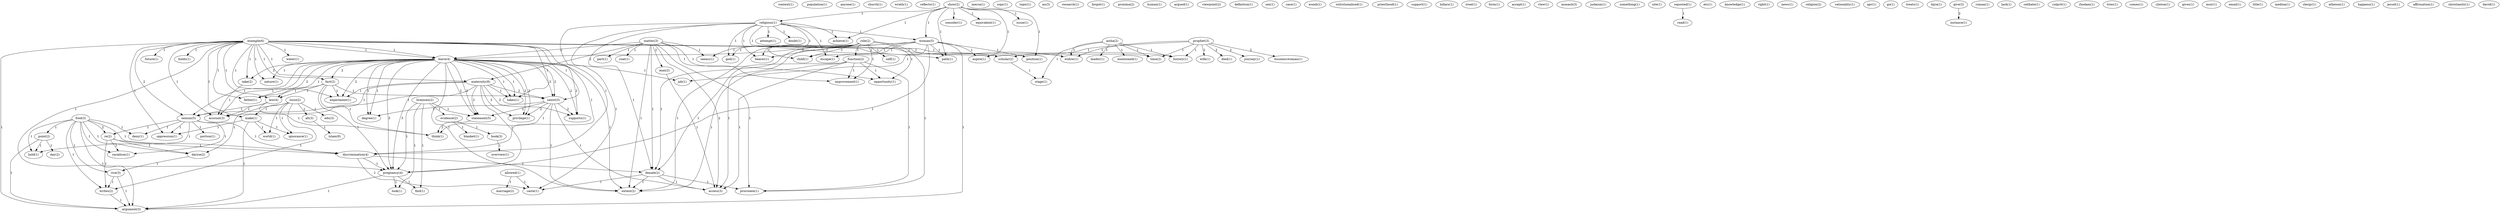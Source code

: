 digraph G {
  context [ label="context(1)" ];
  population [ label="population(1)" ];
  anyone [ label="anyone(1)" ];
  church [ label="church(1)" ];
  wrath [ label="wrath(1)" ];
  reflects [ label="reflects(1)" ];
  example [ label="example(6)" ];
  future [ label="future(1)" ];
  leave [ label="leave(4)" ];
  nature [ label="nature(1)" ];
  take [ label="take(2)" ];
  fact [ label="fact(2)" ];
  law [ label="law(4)" ];
  father [ label="father(1)" ];
  holds [ label="holds(1)" ];
  maternity [ label="maternity(8)" ];
  sexism [ label="sexism(5)" ];
  history [ label="history(1)" ];
  account [ label="account(3)" ];
  scholar [ label="scholar(2)" ];
  experiment [ label="experiment(1)" ];
  leave [ label="leave(4)" ];
  make [ label="make(1)" ];
  sexist [ label="sexist(5)" ];
  discrimination [ label="discrimination(4)" ];
  takes [ label="takes(1)" ];
  pregnancy [ label="pregnancy(4)" ];
  water [ label="water(1)" ];
  oppression [ label="oppression(1)" ];
  time [ label="time(2)" ];
  argument [ label="argument(3)" ];
  widow [ label="widow(1)" ];
  mecca [ label="mecca(1)" ];
  show [ label="show(2)" ];
  religious [ label="religious(1)" ];
  consider [ label="consider(1)" ];
  achieve [ label="achieve(1)" ];
  woman [ label="woman(5)" ];
  path [ label="path(1)" ];
  equivalent [ label="equivalent(1)" ];
  aspire [ label="aspire(1)" ];
  issue [ label="issue(1)" ];
  position [ label="position(1)" ];
  copy [ label="copy(1)" ];
  topic [ label="topic(1)" ];
  au [ label="au(3)" ];
  research [ label="research(1)" ];
  forgot [ label="forgot(1)" ];
  proxima [ label="proxima(2)" ];
  human [ label="human(1)" ];
  allowed [ label="allowed(1)" ];
  marriage [ label="marriage(2)" ];
  caste [ label="caste(1)" ];
  argued [ label="argued(1)" ];
  viewpoint [ label="viewpoint(2)" ];
  role [ label="role(2)" ];
  god [ label="god(1)" ];
  self [ label="self(1)" ];
  function [ label="function(2)" ];
  seems [ label="seems(1)" ];
  bearer [ label="bearer(1)" ];
  improvement [ label="improvement(1)" ];
  opportunity [ label="opportunity(1)" ];
  child [ label="child(1)" ];
  female [ label="female(2)" ];
  extent [ label="extent(2)" ];
  access [ label="access(3)" ];
  procreate [ label="procreate(1)" ];
  definition [ label="definition(1)" ];
  sex [ label="sex(1)" ];
  case [ label="case(1)" ];
  prophet [ label="prophet(3)" ];
  wife [ label="wife(1)" ];
  died [ label="died(1)" ];
  journey [ label="journey(1)" ];
  businesswoman [ label="businesswoman(1)" ];
  attempt [ label="attempt(1)" ];
  doubt [ label="doubt(1)" ];
  escape [ label="escape(1)" ];
  job [ label="job(1)" ];
  statement [ label="statement(5)" ];
  degree [ label="degree(1)" ];
  privilege [ label="privilege(1)" ];
  supports [ label="supports(1)" ];
  womb [ label="womb(1)" ];
  istitutionalised [ label="istitutionalised(1)" ];
  priesthood [ label="priesthood(1)" ];
  support [ label="support(1)" ];
  hillary [ label="hillary(1)" ];
  matter [ label="matter(3)" ];
  part [ label="part(1)" ];
  man [ label="man(2)" ];
  coat [ label="coat(1)" ];
  treat [ label="treat(1)" ];
  form [ label="form(1)" ];
  accept [ label="accept(1)" ];
  view [ label="view(1)" ];
  monash [ label="monash(3)" ];
  judaism [ label="judaism(1)" ];
  something [ label="something(1)" ];
  site [ label="site(1)" ];
  think [ label="think(1)" ];
  lucio [ label="lucio(2)" ];
  edu [ label="edu(3)" ];
  world [ label="world(1)" ];
  ignorance [ label="ignorance(1)" ];
  darice [ label="darice(2)" ];
  alt [ label="alt(3)" ];
  writes [ label="writes(2)" ];
  read [ label="read(1)" ];
  etc [ label="etc(1)" ];
  knowledge [ label="knowledge(1)" ];
  right [ label="right(1)" ];
  news [ label="news(1)" ];
  religion [ label="religion(2)" ];
  rationality [ label="rationality(1)" ];
  apr [ label="apr(1)" ];
  go [ label="go(1)" ];
  aisha [ label="aisha(2)" ];
  leader [ label="leader(1)" ];
  stage [ label="stage(1)" ];
  mentioned [ label="mentioned(1)" ];
  treats [ label="treats(1)" ];
  brainsex [ label="brainsex(2)" ];
  evidence [ label="evidence(2)" ];
  look [ label="look(1)" ];
  find [ label="find(1)" ];
  portion [ label="portion(1)" ];
  deny [ label="deny(1)" ];
  re [ label="re(2)" ];
  hold [ label="hold(1)" ];
  racialism [ label="racialism(1)" ];
  hijra [ label="hijra(1)" ];
  blanket [ label="blanket(1)" ];
  book [ label="book(3)" ];
  give [ label="give(3)" ];
  instance [ label="instance(1)" ];
  roman [ label="roman(1)" ];
  lack [ label="lack(1)" ];
  celibate [ label="celibate(1)" ];
  culprit [ label="culprit(1)" ];
  rhodam [ label="rhodam(1)" ];
  fred [ label="fred(3)" ];
  point [ label="point(2)" ];
  rice [ label="rice(3)" ];
  day [ label="day(2)" ];
  overview [ label="overview(1)" ];
  tries [ label="tries(1)" ];
  comes [ label="comes(1)" ];
  clinton [ label="clinton(1)" ];
  gives [ label="gives(1)" ];
  reposted [ label="reposted(1)" ];
  read [ label="read(1)" ];
  moir [ label="moir(1)" ];
  email [ label="email(1)" ];
  title [ label="title(1)" ];
  medina [ label="medina(1)" ];
  clergy [ label="clergy(1)" ];
  atheism [ label="atheism(1)" ];
  islam [ label="islam(9)" ];
  happens [ label="happens(1)" ];
  jessel [ label="jessel(1)" ];
  affirmation [ label="affirmation(1)" ];
  christianity [ label="christianity(1)" ];
  david [ label="david(1)" ];
  example -> future [ label="1" ];
  example -> leave [ label="1" ];
  example -> nature [ label="1" ];
  example -> take [ label="1" ];
  example -> fact [ label="1" ];
  example -> law [ label="1" ];
  example -> father [ label="1" ];
  example -> holds [ label="1" ];
  example -> maternity [ label="1" ];
  example -> sexism [ label="2" ];
  example -> history [ label="1" ];
  example -> account [ label="1" ];
  example -> scholar [ label="1" ];
  example -> experiment [ label="1" ];
  example -> leave [ label="1" ];
  example -> make [ label="1" ];
  example -> sexist [ label="1" ];
  example -> discrimination [ label="1" ];
  example -> takes [ label="1" ];
  example -> pregnancy [ label="1" ];
  example -> water [ label="1" ];
  example -> oppression [ label="1" ];
  example -> time [ label="1" ];
  example -> argument [ label="1" ];
  example -> widow [ label="1" ];
  show -> religious [ label="1" ];
  show -> consider [ label="1" ];
  show -> achieve [ label="1" ];
  show -> woman [ label="1" ];
  show -> path [ label="1" ];
  show -> equivalent [ label="1" ];
  show -> aspire [ label="1" ];
  show -> issue [ label="1" ];
  show -> position [ label="1" ];
  allowed -> marriage [ label="1" ];
  allowed -> caste [ label="1" ];
  role -> god [ label="1" ];
  role -> self [ label="1" ];
  role -> function [ label="1" ];
  role -> seems [ label="1" ];
  role -> bearer [ label="1" ];
  role -> improvement [ label="1" ];
  role -> opportunity [ label="1" ];
  role -> child [ label="1" ];
  role -> female [ label="1" ];
  role -> extent [ label="1" ];
  role -> access [ label="1" ];
  role -> procreate [ label="1" ];
  prophet -> wife [ label="2" ];
  prophet -> died [ label="2" ];
  prophet -> journey [ label="2" ];
  prophet -> history [ label="1" ];
  prophet -> scholar [ label="1" ];
  prophet -> businesswoman [ label="2" ];
  prophet -> time [ label="1" ];
  prophet -> widow [ label="1" ];
  religious -> achieve [ label="1" ];
  religious -> attempt [ label="1" ];
  religious -> god [ label="1" ];
  religious -> woman [ label="1" ];
  religious -> doubt [ label="1" ];
  religious -> path [ label="1" ];
  religious -> bearer [ label="1" ];
  religious -> escape [ label="1" ];
  religious -> child [ label="1" ];
  religious -> discrimination [ label="1" ];
  religious -> female [ label="1" ];
  religious -> caste [ label="1" ];
  leave -> nature [ label="1" ];
  leave -> take [ label="2" ];
  leave -> fact [ label="2" ];
  leave -> law [ label="1" ];
  leave -> father [ label="2" ];
  leave -> job [ label="1" ];
  leave -> sexism [ label="1" ];
  leave -> account [ label="1" ];
  leave -> experiment [ label="2" ];
  leave -> sexist [ label="2" ];
  leave -> statement [ label="2" ];
  leave -> takes [ label="1" ];
  leave -> pregnancy [ label="3" ];
  leave -> degree [ label="1" ];
  leave -> extent [ label="1" ];
  leave -> privilege [ label="2" ];
  leave -> supports [ label="2" ];
  function -> improvement [ label="1" ];
  function -> opportunity [ label="1" ];
  function -> female [ label="1" ];
  function -> extent [ label="1" ];
  function -> access [ label="1" ];
  function -> procreate [ label="1" ];
  matter -> maternity [ label="2" ];
  matter -> seems [ label="1" ];
  matter -> improvement [ label="1" ];
  matter -> opportunity [ label="1" ];
  matter -> part [ label="1" ];
  matter -> leave [ label="2" ];
  matter -> man [ label="2" ];
  matter -> female [ label="1" ];
  matter -> extent [ label="1" ];
  matter -> access [ label="2" ];
  matter -> coat [ label="1" ];
  matter -> procreate [ label="1" ];
  take -> account [ label="1" ];
  woman -> job [ label="1" ];
  woman -> path [ label="1" ];
  woman -> bearer [ label="1" ];
  woman -> aspire [ label="1" ];
  woman -> escape [ label="1" ];
  woman -> child [ label="1" ];
  woman -> leave [ label="1" ];
  woman -> position [ label="1" ];
  woman -> pregnancy [ label="1" ];
  woman -> argument [ label="1" ];
  fact -> law [ label="1" ];
  fact -> father [ label="1" ];
  fact -> experiment [ label="1" ];
  fact -> sexist [ label="1" ];
  fact -> pregnancy [ label="1" ];
  fact -> think [ label="1" ];
  lucio -> edu [ label="1" ];
  lucio -> make [ label="1" ];
  lucio -> world [ label="1" ];
  lucio -> ignorance [ label="1" ];
  lucio -> darice [ label="1" ];
  lucio -> alt [ label="1" ];
  lucio -> writes [ label="1" ];
  law -> sexism [ label="1" ];
  law -> account [ label="1" ];
  law -> think [ label="1" ];
  maternity -> sexism [ label="1" ];
  maternity -> account [ label="1" ];
  maternity -> experiment [ label="1" ];
  maternity -> sexist [ label="2" ];
  maternity -> statement [ label="2" ];
  maternity -> takes [ label="1" ];
  maternity -> pregnancy [ label="1" ];
  maternity -> privilege [ label="2" ];
  maternity -> supports [ label="2" ];
  aisha -> leader [ label="1" ];
  aisha -> history [ label="1" ];
  aisha -> stage [ label="1" ];
  aisha -> time [ label="1" ];
  aisha -> mentioned [ label="1" ];
  aisha -> widow [ label="1" ];
  brainsex -> evidence [ label="1" ];
  brainsex -> statement [ label="1" ];
  brainsex -> pregnancy [ label="1" ];
  brainsex -> look [ label="1" ];
  brainsex -> find [ label="1" ];
  sexism -> portion [ label="1" ];
  sexism -> deny [ label="1" ];
  sexism -> re [ label="1" ];
  sexism -> hold [ label="1" ];
  sexism -> discrimination [ label="1" ];
  sexism -> oppression [ label="1" ];
  sexism -> racialism [ label="1" ];
  evidence -> blanket [ label="1" ];
  evidence -> book [ label="1" ];
  give -> instance [ label="2" ];
  fred -> point [ label="1" ];
  fred -> deny [ label="1" ];
  fred -> re [ label="2" ];
  fred -> hold [ label="1" ];
  fred -> discrimination [ label="1" ];
  fred -> darice [ label="1" ];
  fred -> rice [ label="1" ];
  fred -> writes [ label="1" ];
  fred -> racialism [ label="1" ];
  fred -> argument [ label="1" ];
  point -> hold [ label="1" ];
  point -> day [ label="1" ];
  point -> argument [ label="1" ];
  book -> overview [ label="1" ];
  scholar -> stage [ label="1" ];
  reposted -> read [ label="1" ];
  re -> discrimination [ label="1" ];
  re -> darice [ label="1" ];
  re -> writes [ label="1" ];
  re -> racialism [ label="1" ];
  leave -> sexist [ label="2" ];
  leave -> statement [ label="2" ];
  leave -> takes [ label="1" ];
  leave -> pregnancy [ label="3" ];
  leave -> degree [ label="1" ];
  leave -> extent [ label="1" ];
  leave -> privilege [ label="2" ];
  leave -> supports [ label="2" ];
  make -> oppression [ label="1" ];
  make -> world [ label="1" ];
  make -> ignorance [ label="1" ];
  make -> argument [ label="1" ];
  sexist -> statement [ label="2" ];
  sexist -> degree [ label="1" ];
  sexist -> extent [ label="1" ];
  sexist -> access [ label="1" ];
  sexist -> think [ label="1" ];
  sexist -> privilege [ label="2" ];
  sexist -> supports [ label="2" ];
  man -> access [ label="1" ];
  statement -> think [ label="2" ];
  discrimination -> female [ label="1" ];
  discrimination -> pregnancy [ label="1" ];
  discrimination -> caste [ label="1" ];
  female -> extent [ label="1" ];
  female -> access [ label="1" ];
  female -> caste [ label="1" ];
  female -> procreate [ label="1" ];
  pregnancy -> look [ label="1" ];
  pregnancy -> find [ label="1" ];
  pregnancy -> argument [ label="1" ];
  darice -> rice [ label="1" ];
  rice -> writes [ label="1" ];
  rice -> argument [ label="1" ];
  alt -> islam [ label="1" ];
  writes -> argument [ label="1" ];
}

